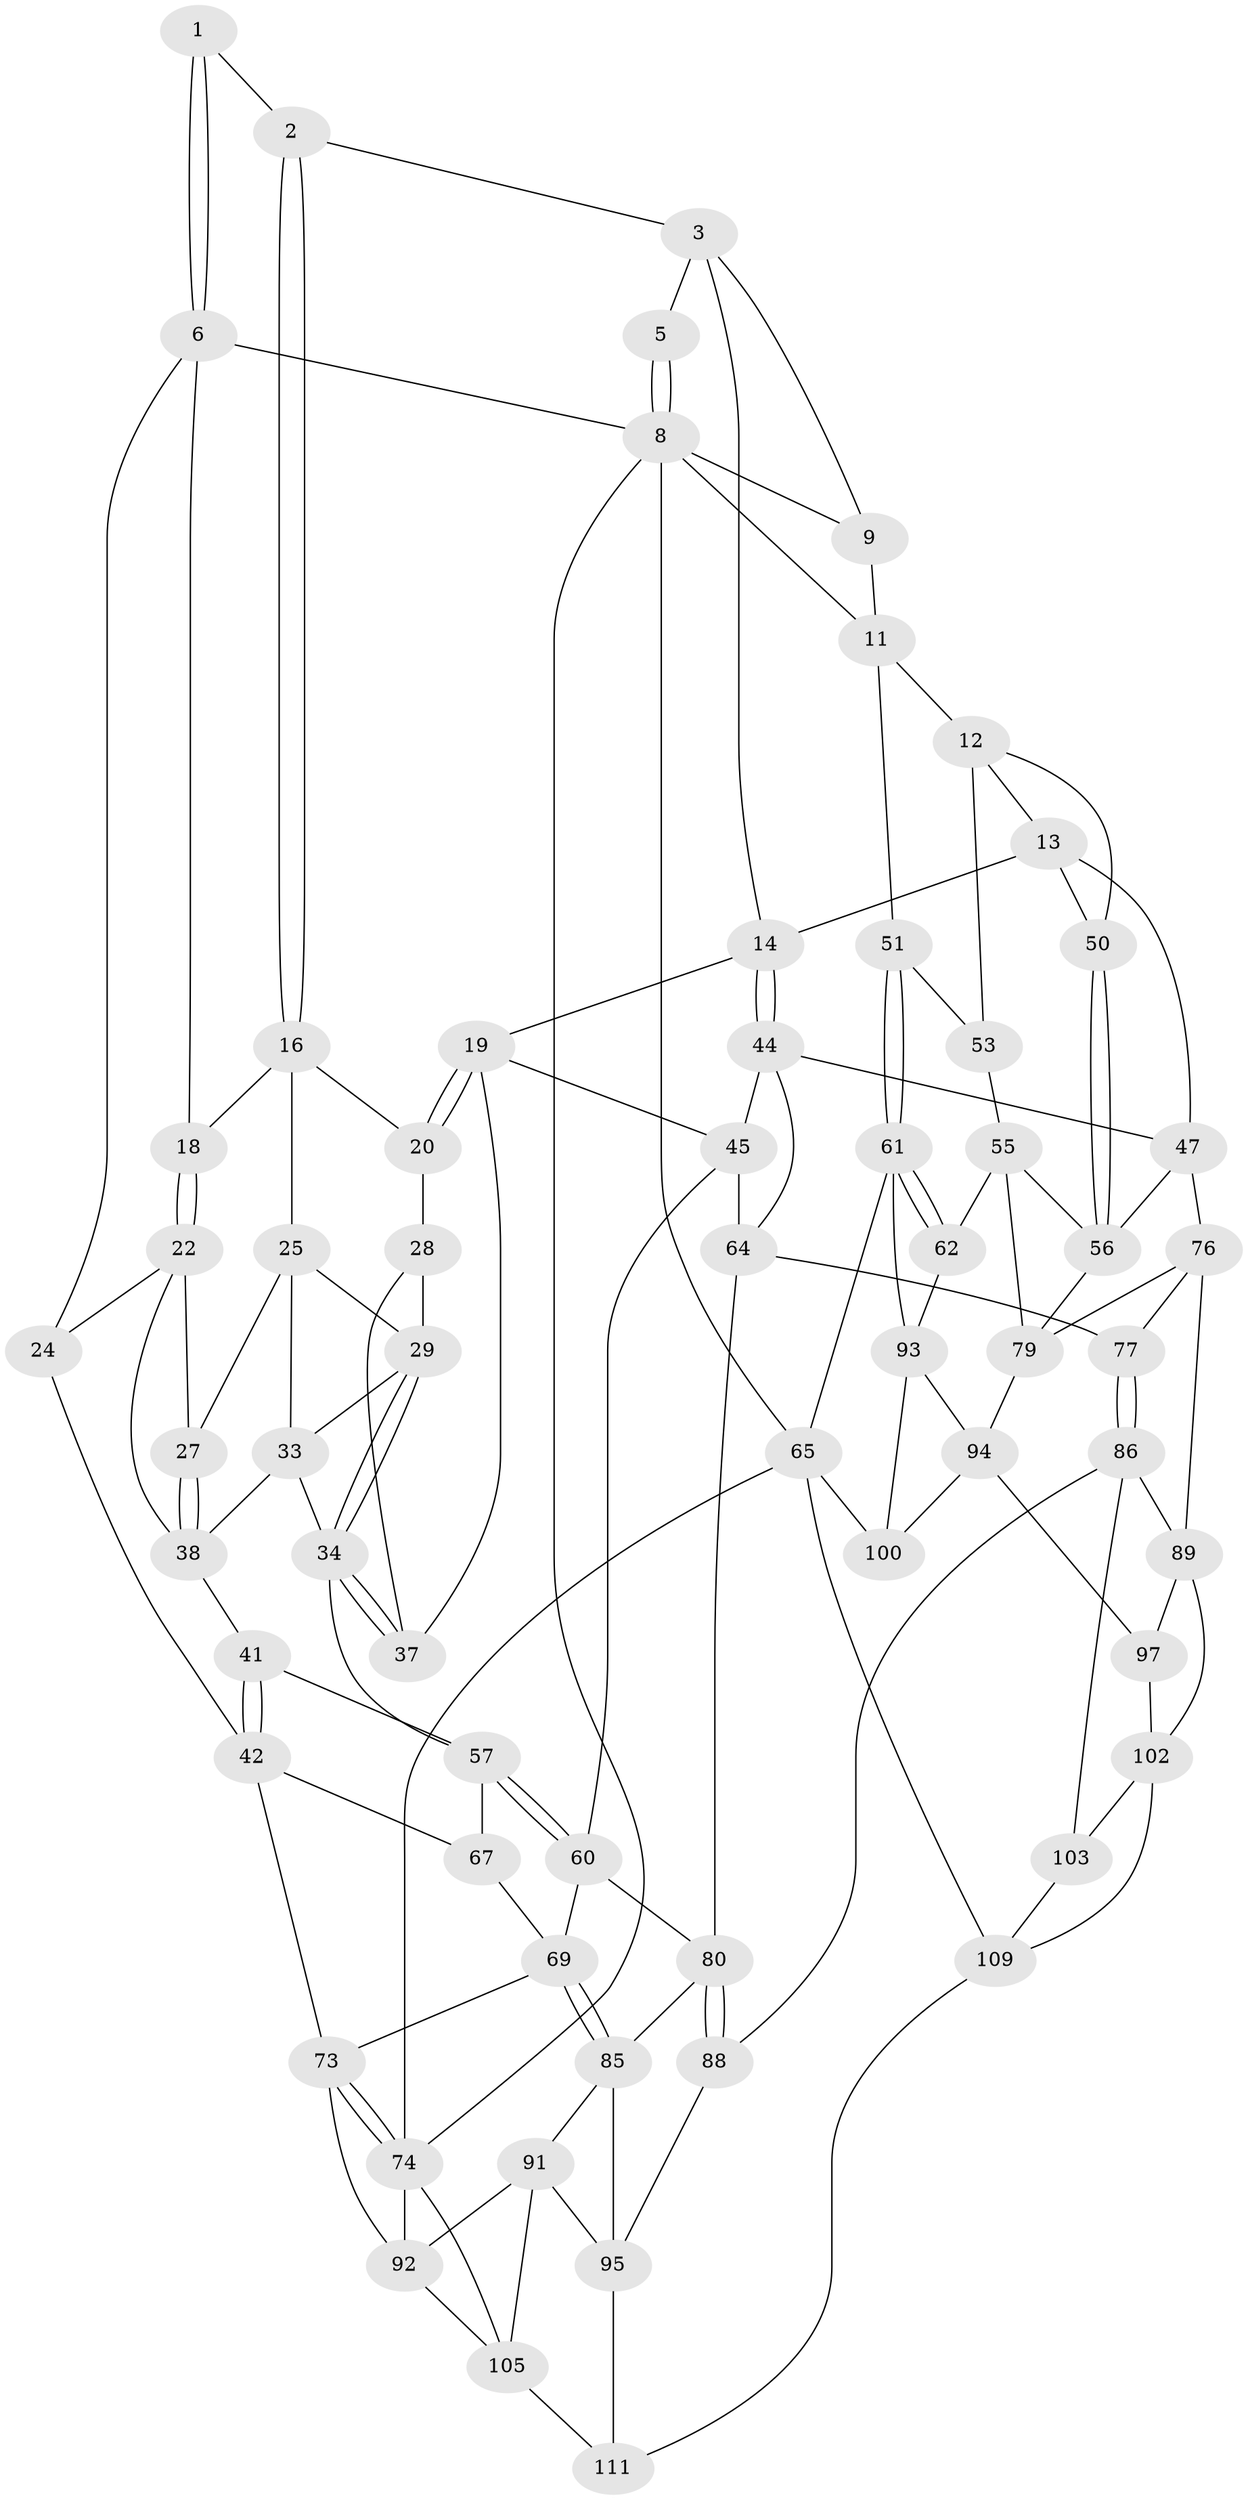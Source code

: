 // original degree distribution, {3: 0.017857142857142856, 4: 0.1875, 5: 0.625, 6: 0.16964285714285715}
// Generated by graph-tools (version 1.1) at 2025/11/02/27/25 16:11:56]
// undirected, 65 vertices, 138 edges
graph export_dot {
graph [start="1"]
  node [color=gray90,style=filled];
  1 [pos="+0.24092424857627728+0.06376643866530517"];
  2 [pos="+0.3792933320684027+0.10377153713939916"];
  3 [pos="+0.5331779681467533+0",super="+4"];
  5 [pos="+0.19923353532756213+0"];
  6 [pos="+0.21481655079861461+0.1394952229038433",super="+7"];
  8 [pos="+0+0",super="+10"];
  9 [pos="+0.8974946975574696+0"];
  11 [pos="+0.8742192618487257+0.126375660542052",super="+31"];
  12 [pos="+0.7839104537068619+0.23612461632702136",super="+49"];
  13 [pos="+0.6639859459150182+0.20998559806121445",super="+46"];
  14 [pos="+0.6298315849314123+0.19140760465992895",super="+15"];
  16 [pos="+0.35923048480604375+0.14638631778370317",super="+17"];
  18 [pos="+0.22095523654945193+0.14899314883033016"];
  19 [pos="+0.6180559797257871+0.19714898223169075",super="+40"];
  20 [pos="+0.5706628891825684+0.2147806247732279",super="+21"];
  22 [pos="+0.20983107215118163+0.20063134931903387",super="+23"];
  24 [pos="+0+0.24247603443986318"];
  25 [pos="+0.294607959013398+0.2508652011985281",super="+26"];
  27 [pos="+0.24467266307305788+0.26046502721024717"];
  28 [pos="+0.4065695461214509+0.23354554921945023",super="+32"];
  29 [pos="+0.3936473510408309+0.2637874703335726",super="+30"];
  33 [pos="+0.30491658354835+0.3001131486984689",super="+36"];
  34 [pos="+0.4063179756747267+0.38633352125408127",super="+35"];
  37 [pos="+0.4166997583471633+0.38584557612539294"];
  38 [pos="+0.2082115799336326+0.31100182605999804",super="+39"];
  41 [pos="+0.1961088819771754+0.41285578258232536"];
  42 [pos="+0+0.4310552724005697",super="+43"];
  44 [pos="+0.5538826547706405+0.45867582127085904",super="+48"];
  45 [pos="+0.5523193073328679+0.4577981681469909",super="+59"];
  47 [pos="+0.6293216623525744+0.49731237750715285",super="+72"];
  50 [pos="+0.7677226931855019+0.43813975615376016"];
  51 [pos="+1+0.24894814936391207",super="+52"];
  53 [pos="+0.8005501864985276+0.25946011627295323",super="+54"];
  55 [pos="+0.9115529405775303+0.5081351506195717",super="+63"];
  56 [pos="+0.8583854851816769+0.5078387882158707",super="+71"];
  57 [pos="+0.3332935458548893+0.4802884787380254",super="+58"];
  60 [pos="+0.37212053749850055+0.5404063070789326",super="+68"];
  61 [pos="+1+0.6208444567808418",super="+66"];
  62 [pos="+1+0.6155724739824964"];
  64 [pos="+0.513483540954494+0.5789528881261508",super="+78"];
  65 [pos="+1+1",super="+108"];
  67 [pos="+0.1977364370881963+0.60672920867913"];
  69 [pos="+0.28883721240068416+0.6661114004947901",super="+70"];
  73 [pos="+0+0.6793407013649939",super="+82"];
  74 [pos="+0+0.702988126680203",super="+75"];
  76 [pos="+0.6456667800397883+0.6838420705489076",super="+84"];
  77 [pos="+0.6429724764840427+0.6858830874929506"];
  79 [pos="+0.8328050395470916+0.7092462191329636",super="+83"];
  80 [pos="+0.45792965267428815+0.7293996731170135",super="+81"];
  85 [pos="+0.39763941130978847+0.7358326161911942",super="+90"];
  86 [pos="+0.6278350135908879+0.8037030961545805",super="+87"];
  88 [pos="+0.5141385615906404+0.8638607082453783"];
  89 [pos="+0.723473214444109+0.8328456151570973",super="+98"];
  91 [pos="+0.23929012205312605+0.8161333055581192",super="+104"];
  92 [pos="+0.17753947493616296+0.7581556096375563",super="+101"];
  93 [pos="+0.9105052117974922+0.8018223292443848",super="+99"];
  94 [pos="+0.8406885314303373+0.7633222137691364",super="+96"];
  95 [pos="+0.37614380396597935+0.8965154498333048",super="+106"];
  97 [pos="+0.7804826018181619+0.9076346290553866"];
  100 [pos="+0.9097335511538013+0.9367043105266312"];
  102 [pos="+0.6732746710930754+0.9206963891168304",super="+107"];
  103 [pos="+0.5522987196374598+0.9499948044245792"];
  105 [pos="+0.11787089079771504+1",super="+112"];
  109 [pos="+0.7583329625574847+1",super="+110"];
  111 [pos="+0.31662463069780816+1"];
  1 -- 2;
  1 -- 6;
  1 -- 6;
  2 -- 3;
  2 -- 16;
  2 -- 16;
  3 -- 14;
  3 -- 9;
  3 -- 5;
  5 -- 8;
  5 -- 8;
  6 -- 18;
  6 -- 8;
  6 -- 24;
  8 -- 9;
  8 -- 65;
  8 -- 74;
  8 -- 11;
  9 -- 11;
  11 -- 12;
  11 -- 51;
  12 -- 13;
  12 -- 50;
  12 -- 53;
  13 -- 14;
  13 -- 50;
  13 -- 47;
  14 -- 44;
  14 -- 44;
  14 -- 19;
  16 -- 20;
  16 -- 25;
  16 -- 18;
  18 -- 22;
  18 -- 22;
  19 -- 20;
  19 -- 20;
  19 -- 45;
  19 -- 37;
  20 -- 28 [weight=2];
  22 -- 27;
  22 -- 24;
  22 -- 38;
  24 -- 42;
  25 -- 27;
  25 -- 33;
  25 -- 29;
  27 -- 38;
  27 -- 38;
  28 -- 29;
  28 -- 37;
  29 -- 34;
  29 -- 34;
  29 -- 33;
  33 -- 34;
  33 -- 38;
  34 -- 37;
  34 -- 37;
  34 -- 57;
  38 -- 41;
  41 -- 42;
  41 -- 42;
  41 -- 57;
  42 -- 67;
  42 -- 73;
  44 -- 45;
  44 -- 64;
  44 -- 47;
  45 -- 64;
  45 -- 60;
  47 -- 56;
  47 -- 76;
  50 -- 56;
  50 -- 56;
  51 -- 61;
  51 -- 61;
  51 -- 53 [weight=2];
  53 -- 55;
  55 -- 56;
  55 -- 79;
  55 -- 62;
  56 -- 79;
  57 -- 60;
  57 -- 60;
  57 -- 67;
  60 -- 80;
  60 -- 69;
  61 -- 62;
  61 -- 62;
  61 -- 65;
  61 -- 93;
  62 -- 93;
  64 -- 80;
  64 -- 77;
  65 -- 100;
  65 -- 109;
  65 -- 74;
  67 -- 69;
  69 -- 85;
  69 -- 85;
  69 -- 73;
  73 -- 74;
  73 -- 74;
  73 -- 92;
  74 -- 92;
  74 -- 105;
  76 -- 77;
  76 -- 89;
  76 -- 79;
  77 -- 86;
  77 -- 86;
  79 -- 94;
  80 -- 88;
  80 -- 88;
  80 -- 85;
  85 -- 91;
  85 -- 95;
  86 -- 89;
  86 -- 88;
  86 -- 103;
  88 -- 95;
  89 -- 97;
  89 -- 102;
  91 -- 92;
  91 -- 105;
  91 -- 95;
  92 -- 105;
  93 -- 94;
  93 -- 100;
  94 -- 97;
  94 -- 100;
  95 -- 111;
  97 -- 102;
  102 -- 103;
  102 -- 109;
  103 -- 109;
  105 -- 111;
  109 -- 111;
}

